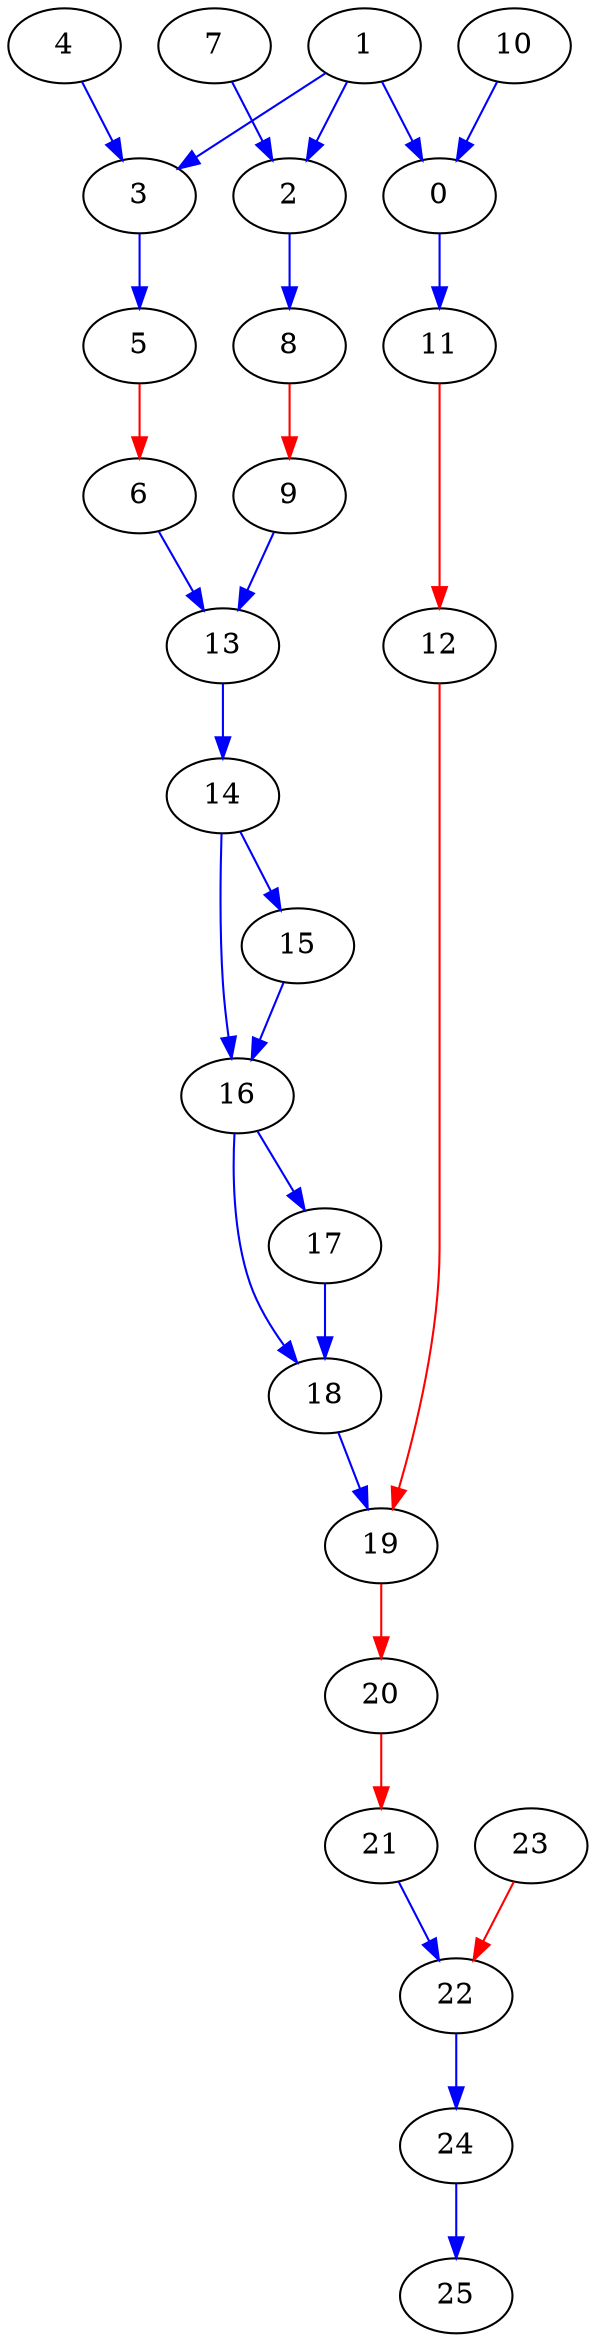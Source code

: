 digraph {
  0 [label="0", color=black];
  1 -> 0 [label="", color=blue];
  10 -> 0 [label="", color=blue];
  7 [label="7", color=black];
  14 [label="14", color=black];
  13 -> 14 [label="", color=blue];
  21 [label="21", color=black];
  20 -> 21 [label="", color=red];
  2 [label="2", color=black];
  1 -> 2 [label="", color=blue];
  7 -> 2 [label="", color=blue];
  9 [label="9", color=black];
  8 -> 9 [label="", color=red];
  16 [label="16", color=black];
  14 -> 16 [label="", color=blue];
  15 -> 16 [label="", color=blue];
  23 [label="23", color=black];
  4 [label="4", color=black];
  11 [label="11", color=black];
  0 -> 11 [label="", color=blue];
  18 [label="18", color=black];
  16 -> 18 [label="", color=blue];
  17 -> 18 [label="", color=blue];
  25 [label="25", color=black];
  24 -> 25 [label="", color=blue];
  6 [label="6", color=black];
  5 -> 6 [label="", color=red];
  13 [label="13", color=black];
  6 -> 13 [label="", color=blue];
  9 -> 13 [label="", color=blue];
  20 [label="20", color=black];
  19 -> 20 [label="", color=red];
  1 [label="1", color=black];
  8 [label="8", color=black];
  2 -> 8 [label="", color=blue];
  15 [label="15", color=black];
  14 -> 15 [label="", color=blue];
  22 [label="22", color=black];
  21 -> 22 [label="", color=blue];
  23 -> 22 [label="", color=red];
  3 [label="3", color=black];
  1 -> 3 [label="", color=blue];
  4 -> 3 [label="", color=blue];
  10 [label="10", color=black];
  17 [label="17", color=black];
  16 -> 17 [label="", color=blue];
  24 [label="24", color=black];
  22 -> 24 [label="", color=blue];
  5 [label="5", color=black];
  3 -> 5 [label="", color=blue];
  12 [label="12", color=black];
  11 -> 12 [label="", color=red];
  19 [label="19", color=black];
  18 -> 19 [label="", color=blue];
  12 -> 19 [label="", color=red];
}
